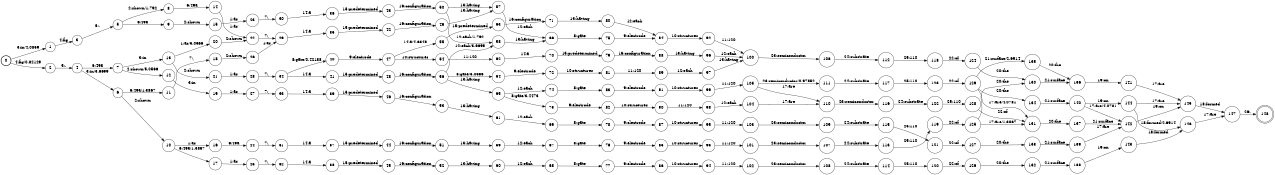digraph FST {
rankdir = LR;
size = "8.5,11";
label = "";
center = 1;
orientation = Portrait;
ranksep = "0.4";
nodesep = "0.25";
0 [label = "0", shape = circle, style = bold, fontsize = 14]
	0 -> 1 [label = "3:in/4.0859", fontsize = 14];
	0 -> 2 [label = "4:fig/0.82129", fontsize = 14];
1 [label = "1", shape = circle, style = solid, fontsize = 14]
	1 -> 3 [label = "4:fig", fontsize = 14];
2 [label = "2", shape = circle, style = solid, fontsize = 14]
	2 -> 4 [label = "5:.", fontsize = 14];
3 [label = "3", shape = circle, style = solid, fontsize = 14]
	3 -> 5 [label = "5:.", fontsize = 14];
4 [label = "4", shape = circle, style = solid, fontsize = 14]
	4 -> 6 [label = "3:in/3.6699", fontsize = 14];
	4 -> 7 [label = "6:49a", fontsize = 14];
5 [label = "5", shape = circle, style = solid, fontsize = 14]
	5 -> 8 [label = "2:shown/1.792", fontsize = 14];
	5 -> 9 [label = "6:49a", fontsize = 14];
6 [label = "6", shape = circle, style = solid, fontsize = 14]
	6 -> 10 [label = "2:shown", fontsize = 14];
	6 -> 11 [label = "6:49a/1.3867", fontsize = 14];
7 [label = "7", shape = circle, style = solid, fontsize = 14]
	7 -> 12 [label = "2:shown/5.0566", fontsize = 14];
	7 -> 13 [label = "3:in", fontsize = 14];
8 [label = "8", shape = circle, style = solid, fontsize = 14]
	8 -> 14 [label = "6:49a", fontsize = 14];
9 [label = "9", shape = circle, style = solid, fontsize = 14]
	9 -> 15 [label = "2:shown", fontsize = 14];
10 [label = "10", shape = circle, style = solid, fontsize = 14]
	10 -> 16 [label = "1:as", fontsize = 14];
	10 -> 17 [label = "6:49a/1.3867", fontsize = 14];
11 [label = "11", shape = circle, style = solid, fontsize = 14]
	11 -> 18 [label = "7:,", fontsize = 14];
12 [label = "12", shape = circle, style = solid, fontsize = 14]
	12 -> 19 [label = "3:in", fontsize = 14];
13 [label = "13", shape = circle, style = solid, fontsize = 14]
	13 -> 20 [label = "1:as/5.0566", fontsize = 14];
	13 -> 21 [label = "2:shown", fontsize = 14];
14 [label = "14", shape = circle, style = solid, fontsize = 14]
	14 -> 22 [label = "1:as", fontsize = 14];
15 [label = "15", shape = circle, style = solid, fontsize = 14]
	15 -> 23 [label = "1:as", fontsize = 14];
16 [label = "16", shape = circle, style = solid, fontsize = 14]
	16 -> 24 [label = "6:49a", fontsize = 14];
17 [label = "17", shape = circle, style = solid, fontsize = 14]
	17 -> 25 [label = "1:as", fontsize = 14];
18 [label = "18", shape = circle, style = solid, fontsize = 14]
	18 -> 26 [label = "2:shown", fontsize = 14];
19 [label = "19", shape = circle, style = solid, fontsize = 14]
	19 -> 27 [label = "1:as", fontsize = 14];
20 [label = "20", shape = circle, style = solid, fontsize = 14]
	20 -> 22 [label = "2:shown", fontsize = 14];
21 [label = "21", shape = circle, style = solid, fontsize = 14]
	21 -> 28 [label = "1:as", fontsize = 14];
22 [label = "22", shape = circle, style = solid, fontsize = 14]
	22 -> 29 [label = "7:,", fontsize = 14];
23 [label = "23", shape = circle, style = solid, fontsize = 14]
	23 -> 30 [label = "7:,", fontsize = 14];
24 [label = "24", shape = circle, style = solid, fontsize = 14]
	24 -> 31 [label = "7:,", fontsize = 14];
25 [label = "25", shape = circle, style = solid, fontsize = 14]
	25 -> 32 [label = "7:,", fontsize = 14];
26 [label = "26", shape = circle, style = solid, fontsize = 14]
	26 -> 29 [label = "1:as", fontsize = 14];
27 [label = "27", shape = circle, style = solid, fontsize = 14]
	27 -> 33 [label = "7:,", fontsize = 14];
28 [label = "28", shape = circle, style = solid, fontsize = 14]
	28 -> 34 [label = "7:,", fontsize = 14];
29 [label = "29", shape = circle, style = solid, fontsize = 14]
	29 -> 35 [label = "14:a", fontsize = 14];
30 [label = "30", shape = circle, style = solid, fontsize = 14]
	30 -> 36 [label = "14:a", fontsize = 14];
31 [label = "31", shape = circle, style = solid, fontsize = 14]
	31 -> 37 [label = "14:a", fontsize = 14];
32 [label = "32", shape = circle, style = solid, fontsize = 14]
	32 -> 38 [label = "14:a", fontsize = 14];
33 [label = "33", shape = circle, style = solid, fontsize = 14]
	33 -> 39 [label = "14:a", fontsize = 14];
34 [label = "34", shape = circle, style = solid, fontsize = 14]
	34 -> 40 [label = "8:gate/0.42188", fontsize = 14];
	34 -> 41 [label = "14:a", fontsize = 14];
35 [label = "35", shape = circle, style = solid, fontsize = 14]
	35 -> 42 [label = "15:predetermined", fontsize = 14];
36 [label = "36", shape = circle, style = solid, fontsize = 14]
	36 -> 43 [label = "15:predetermined", fontsize = 14];
37 [label = "37", shape = circle, style = solid, fontsize = 14]
	37 -> 44 [label = "15:predetermined", fontsize = 14];
38 [label = "38", shape = circle, style = solid, fontsize = 14]
	38 -> 45 [label = "15:predetermined", fontsize = 14];
39 [label = "39", shape = circle, style = solid, fontsize = 14]
	39 -> 46 [label = "15:predetermined", fontsize = 14];
40 [label = "40", shape = circle, style = solid, fontsize = 14]
	40 -> 47 [label = "9:electrode", fontsize = 14];
41 [label = "41", shape = circle, style = solid, fontsize = 14]
	41 -> 48 [label = "15:predetermined", fontsize = 14];
42 [label = "42", shape = circle, style = solid, fontsize = 14]
	42 -> 49 [label = "16:configuration", fontsize = 14];
43 [label = "43", shape = circle, style = solid, fontsize = 14]
	43 -> 50 [label = "16:configuration", fontsize = 14];
44 [label = "44", shape = circle, style = solid, fontsize = 14]
	44 -> 51 [label = "16:configuration", fontsize = 14];
45 [label = "45", shape = circle, style = solid, fontsize = 14]
	45 -> 52 [label = "16:configuration", fontsize = 14];
46 [label = "46", shape = circle, style = solid, fontsize = 14]
	46 -> 53 [label = "16:configuration", fontsize = 14];
47 [label = "47", shape = circle, style = solid, fontsize = 14]
	47 -> 54 [label = "10:structures", fontsize = 14];
	47 -> 55 [label = "14:a/4.6348", fontsize = 14];
48 [label = "48", shape = circle, style = solid, fontsize = 14]
	48 -> 56 [label = "16:configuration", fontsize = 14];
49 [label = "49", shape = circle, style = solid, fontsize = 14]
	49 -> 57 [label = "13:having", fontsize = 14];
50 [label = "50", shape = circle, style = solid, fontsize = 14]
	50 -> 58 [label = "12:each/1.792", fontsize = 14];
	50 -> 57 [label = "13:having", fontsize = 14];
51 [label = "51", shape = circle, style = solid, fontsize = 14]
	51 -> 59 [label = "13:having", fontsize = 14];
52 [label = "52", shape = circle, style = solid, fontsize = 14]
	52 -> 60 [label = "13:having", fontsize = 14];
53 [label = "53", shape = circle, style = solid, fontsize = 14]
	53 -> 61 [label = "13:having", fontsize = 14];
54 [label = "54", shape = circle, style = solid, fontsize = 14]
	54 -> 62 [label = "11:120", fontsize = 14];
55 [label = "55", shape = circle, style = solid, fontsize = 14]
	55 -> 63 [label = "15:predetermined", fontsize = 14];
56 [label = "56", shape = circle, style = solid, fontsize = 14]
	56 -> 64 [label = "8:gate/5.0566", fontsize = 14];
	56 -> 58 [label = "12:each/3.6699", fontsize = 14];
	56 -> 65 [label = "13:having", fontsize = 14];
57 [label = "57", shape = circle, style = solid, fontsize = 14]
	57 -> 66 [label = "12:each", fontsize = 14];
58 [label = "58", shape = circle, style = solid, fontsize = 14]
	58 -> 66 [label = "13:having", fontsize = 14];
59 [label = "59", shape = circle, style = solid, fontsize = 14]
	59 -> 67 [label = "12:each", fontsize = 14];
60 [label = "60", shape = circle, style = solid, fontsize = 14]
	60 -> 68 [label = "12:each", fontsize = 14];
61 [label = "61", shape = circle, style = solid, fontsize = 14]
	61 -> 69 [label = "12:each", fontsize = 14];
62 [label = "62", shape = circle, style = solid, fontsize = 14]
	62 -> 70 [label = "14:a", fontsize = 14];
63 [label = "63", shape = circle, style = solid, fontsize = 14]
	63 -> 71 [label = "16:configuration", fontsize = 14];
64 [label = "64", shape = circle, style = solid, fontsize = 14]
	64 -> 72 [label = "9:electrode", fontsize = 14];
65 [label = "65", shape = circle, style = solid, fontsize = 14]
	65 -> 73 [label = "8:gate/3.4473", fontsize = 14];
	65 -> 74 [label = "12:each", fontsize = 14];
66 [label = "66", shape = circle, style = solid, fontsize = 14]
	66 -> 75 [label = "8:gate", fontsize = 14];
67 [label = "67", shape = circle, style = solid, fontsize = 14]
	67 -> 76 [label = "8:gate", fontsize = 14];
68 [label = "68", shape = circle, style = solid, fontsize = 14]
	68 -> 77 [label = "8:gate", fontsize = 14];
69 [label = "69", shape = circle, style = solid, fontsize = 14]
	69 -> 78 [label = "8:gate", fontsize = 14];
70 [label = "70", shape = circle, style = solid, fontsize = 14]
	70 -> 79 [label = "15:predetermined", fontsize = 14];
71 [label = "71", shape = circle, style = solid, fontsize = 14]
	71 -> 80 [label = "13:having", fontsize = 14];
72 [label = "72", shape = circle, style = solid, fontsize = 14]
	72 -> 81 [label = "10:structures", fontsize = 14];
73 [label = "73", shape = circle, style = solid, fontsize = 14]
	73 -> 82 [label = "9:electrode", fontsize = 14];
74 [label = "74", shape = circle, style = solid, fontsize = 14]
	74 -> 83 [label = "8:gate", fontsize = 14];
75 [label = "75", shape = circle, style = solid, fontsize = 14]
	75 -> 84 [label = "9:electrode", fontsize = 14];
76 [label = "76", shape = circle, style = solid, fontsize = 14]
	76 -> 85 [label = "9:electrode", fontsize = 14];
77 [label = "77", shape = circle, style = solid, fontsize = 14]
	77 -> 86 [label = "9:electrode", fontsize = 14];
78 [label = "78", shape = circle, style = solid, fontsize = 14]
	78 -> 87 [label = "9:electrode", fontsize = 14];
79 [label = "79", shape = circle, style = solid, fontsize = 14]
	79 -> 88 [label = "16:configuration", fontsize = 14];
80 [label = "80", shape = circle, style = solid, fontsize = 14]
	80 -> 84 [label = "12:each", fontsize = 14];
81 [label = "81", shape = circle, style = solid, fontsize = 14]
	81 -> 89 [label = "11:120", fontsize = 14];
82 [label = "82", shape = circle, style = solid, fontsize = 14]
	82 -> 90 [label = "10:structures", fontsize = 14];
83 [label = "83", shape = circle, style = solid, fontsize = 14]
	83 -> 91 [label = "9:electrode", fontsize = 14];
84 [label = "84", shape = circle, style = solid, fontsize = 14]
	84 -> 92 [label = "10:structures", fontsize = 14];
85 [label = "85", shape = circle, style = solid, fontsize = 14]
	85 -> 93 [label = "10:structures", fontsize = 14];
86 [label = "86", shape = circle, style = solid, fontsize = 14]
	86 -> 94 [label = "10:structures", fontsize = 14];
87 [label = "87", shape = circle, style = solid, fontsize = 14]
	87 -> 95 [label = "10:structures", fontsize = 14];
88 [label = "88", shape = circle, style = solid, fontsize = 14]
	88 -> 96 [label = "13:having", fontsize = 14];
89 [label = "89", shape = circle, style = solid, fontsize = 14]
	89 -> 97 [label = "12:each", fontsize = 14];
90 [label = "90", shape = circle, style = solid, fontsize = 14]
	90 -> 98 [label = "11:120", fontsize = 14];
91 [label = "91", shape = circle, style = solid, fontsize = 14]
	91 -> 99 [label = "10:structures", fontsize = 14];
92 [label = "92", shape = circle, style = solid, fontsize = 14]
	92 -> 100 [label = "11:120", fontsize = 14];
93 [label = "93", shape = circle, style = solid, fontsize = 14]
	93 -> 101 [label = "11:120", fontsize = 14];
94 [label = "94", shape = circle, style = solid, fontsize = 14]
	94 -> 102 [label = "11:120", fontsize = 14];
95 [label = "95", shape = circle, style = solid, fontsize = 14]
	95 -> 103 [label = "11:120", fontsize = 14];
96 [label = "96", shape = circle, style = solid, fontsize = 14]
	96 -> 100 [label = "12:each", fontsize = 14];
97 [label = "97", shape = circle, style = solid, fontsize = 14]
	97 -> 100 [label = "13:having", fontsize = 14];
98 [label = "98", shape = circle, style = solid, fontsize = 14]
	98 -> 104 [label = "12:each", fontsize = 14];
99 [label = "99", shape = circle, style = solid, fontsize = 14]
	99 -> 105 [label = "11:120", fontsize = 14];
100 [label = "100", shape = circle, style = solid, fontsize = 14]
	100 -> 106 [label = "23:semiconductor", fontsize = 14];
101 [label = "101", shape = circle, style = solid, fontsize = 14]
	101 -> 107 [label = "23:semiconductor", fontsize = 14];
102 [label = "102", shape = circle, style = solid, fontsize = 14]
	102 -> 108 [label = "23:semiconductor", fontsize = 14];
103 [label = "103", shape = circle, style = solid, fontsize = 14]
	103 -> 109 [label = "23:semiconductor", fontsize = 14];
104 [label = "104", shape = circle, style = solid, fontsize = 14]
	104 -> 110 [label = "17:are", fontsize = 14];
105 [label = "105", shape = circle, style = solid, fontsize = 14]
	105 -> 110 [label = "17:are", fontsize = 14];
	105 -> 111 [label = "23:semiconductor/0.97852", fontsize = 14];
106 [label = "106", shape = circle, style = solid, fontsize = 14]
	106 -> 112 [label = "24:substrate", fontsize = 14];
107 [label = "107", shape = circle, style = solid, fontsize = 14]
	107 -> 113 [label = "24:substrate", fontsize = 14];
108 [label = "108", shape = circle, style = solid, fontsize = 14]
	108 -> 114 [label = "24:substrate", fontsize = 14];
109 [label = "109", shape = circle, style = solid, fontsize = 14]
	109 -> 115 [label = "24:substrate", fontsize = 14];
110 [label = "110", shape = circle, style = solid, fontsize = 14]
	110 -> 116 [label = "23:semiconductor", fontsize = 14];
111 [label = "111", shape = circle, style = solid, fontsize = 14]
	111 -> 117 [label = "24:substrate", fontsize = 14];
112 [label = "112", shape = circle, style = solid, fontsize = 14]
	112 -> 118 [label = "25:110", fontsize = 14];
113 [label = "113", shape = circle, style = solid, fontsize = 14]
	113 -> 119 [label = "25:110", fontsize = 14];
114 [label = "114", shape = circle, style = solid, fontsize = 14]
	114 -> 120 [label = "25:110", fontsize = 14];
115 [label = "115", shape = circle, style = solid, fontsize = 14]
	115 -> 121 [label = "25:110", fontsize = 14];
116 [label = "116", shape = circle, style = solid, fontsize = 14]
	116 -> 122 [label = "24:substrate", fontsize = 14];
117 [label = "117", shape = circle, style = solid, fontsize = 14]
	117 -> 123 [label = "25:110", fontsize = 14];
118 [label = "118", shape = circle, style = solid, fontsize = 14]
	118 -> 124 [label = "22:of", fontsize = 14];
119 [label = "119", shape = circle, style = solid, fontsize = 14]
	119 -> 125 [label = "22:of", fontsize = 14];
120 [label = "120", shape = circle, style = solid, fontsize = 14]
	120 -> 126 [label = "22:of", fontsize = 14];
121 [label = "121", shape = circle, style = solid, fontsize = 14]
	121 -> 127 [label = "22:of", fontsize = 14];
122 [label = "122", shape = circle, style = solid, fontsize = 14]
	122 -> 128 [label = "25:110", fontsize = 14];
123 [label = "123", shape = circle, style = solid, fontsize = 14]
	123 -> 129 [label = "22:of", fontsize = 14];
124 [label = "124", shape = circle, style = solid, fontsize = 14]
	124 -> 130 [label = "20:the", fontsize = 14];
125 [label = "125", shape = circle, style = solid, fontsize = 14]
	125 -> 131 [label = "17:are/1.3867", fontsize = 14];
	125 -> 130 [label = "20:the", fontsize = 14];
126 [label = "126", shape = circle, style = solid, fontsize = 14]
	126 -> 132 [label = "20:the", fontsize = 14];
127 [label = "127", shape = circle, style = solid, fontsize = 14]
	127 -> 133 [label = "20:the", fontsize = 14];
128 [label = "128", shape = circle, style = solid, fontsize = 14]
	128 -> 131 [label = "22:of", fontsize = 14];
129 [label = "129", shape = circle, style = solid, fontsize = 14]
	129 -> 131 [label = "17:are/4.0781", fontsize = 14];
	129 -> 134 [label = "20:the", fontsize = 14];
	129 -> 135 [label = "21:surface/2.6914", fontsize = 14];
130 [label = "130", shape = circle, style = solid, fontsize = 14]
	130 -> 136 [label = "21:surface", fontsize = 14];
131 [label = "131", shape = circle, style = solid, fontsize = 14]
	131 -> 137 [label = "20:the", fontsize = 14];
132 [label = "132", shape = circle, style = solid, fontsize = 14]
	132 -> 138 [label = "21:surface", fontsize = 14];
133 [label = "133", shape = circle, style = solid, fontsize = 14]
	133 -> 139 [label = "21:surface", fontsize = 14];
134 [label = "134", shape = circle, style = solid, fontsize = 14]
	134 -> 140 [label = "21:surface", fontsize = 14];
135 [label = "135", shape = circle, style = solid, fontsize = 14]
	135 -> 136 [label = "20:the", fontsize = 14];
136 [label = "136", shape = circle, style = solid, fontsize = 14]
	136 -> 141 [label = "19:on", fontsize = 14];
137 [label = "137", shape = circle, style = solid, fontsize = 14]
	137 -> 142 [label = "21:surface", fontsize = 14];
138 [label = "138", shape = circle, style = solid, fontsize = 14]
	138 -> 143 [label = "19:on", fontsize = 14];
139 [label = "139", shape = circle, style = solid, fontsize = 14]
	139 -> 142 [label = "17:are", fontsize = 14];
140 [label = "140", shape = circle, style = solid, fontsize = 14]
	140 -> 142 [label = "17:are/4.0781", fontsize = 14];
	140 -> 144 [label = "19:on", fontsize = 14];
141 [label = "141", shape = circle, style = solid, fontsize = 14]
	141 -> 145 [label = "17:are", fontsize = 14];
142 [label = "142", shape = circle, style = solid, fontsize = 14]
	142 -> 145 [label = "19:on", fontsize = 14];
143 [label = "143", shape = circle, style = solid, fontsize = 14]
	143 -> 146 [label = "18:formed", fontsize = 14];
144 [label = "144", shape = circle, style = solid, fontsize = 14]
	144 -> 145 [label = "17:are", fontsize = 14];
	144 -> 146 [label = "18:formed/2.6914", fontsize = 14];
145 [label = "145", shape = circle, style = solid, fontsize = 14]
	145 -> 147 [label = "18:formed", fontsize = 14];
146 [label = "146", shape = circle, style = solid, fontsize = 14]
	146 -> 147 [label = "17:are", fontsize = 14];
147 [label = "147", shape = circle, style = solid, fontsize = 14]
	147 -> 148 [label = "26:.", fontsize = 14];
148 [label = "148", shape = doublecircle, style = solid, fontsize = 14]
}
